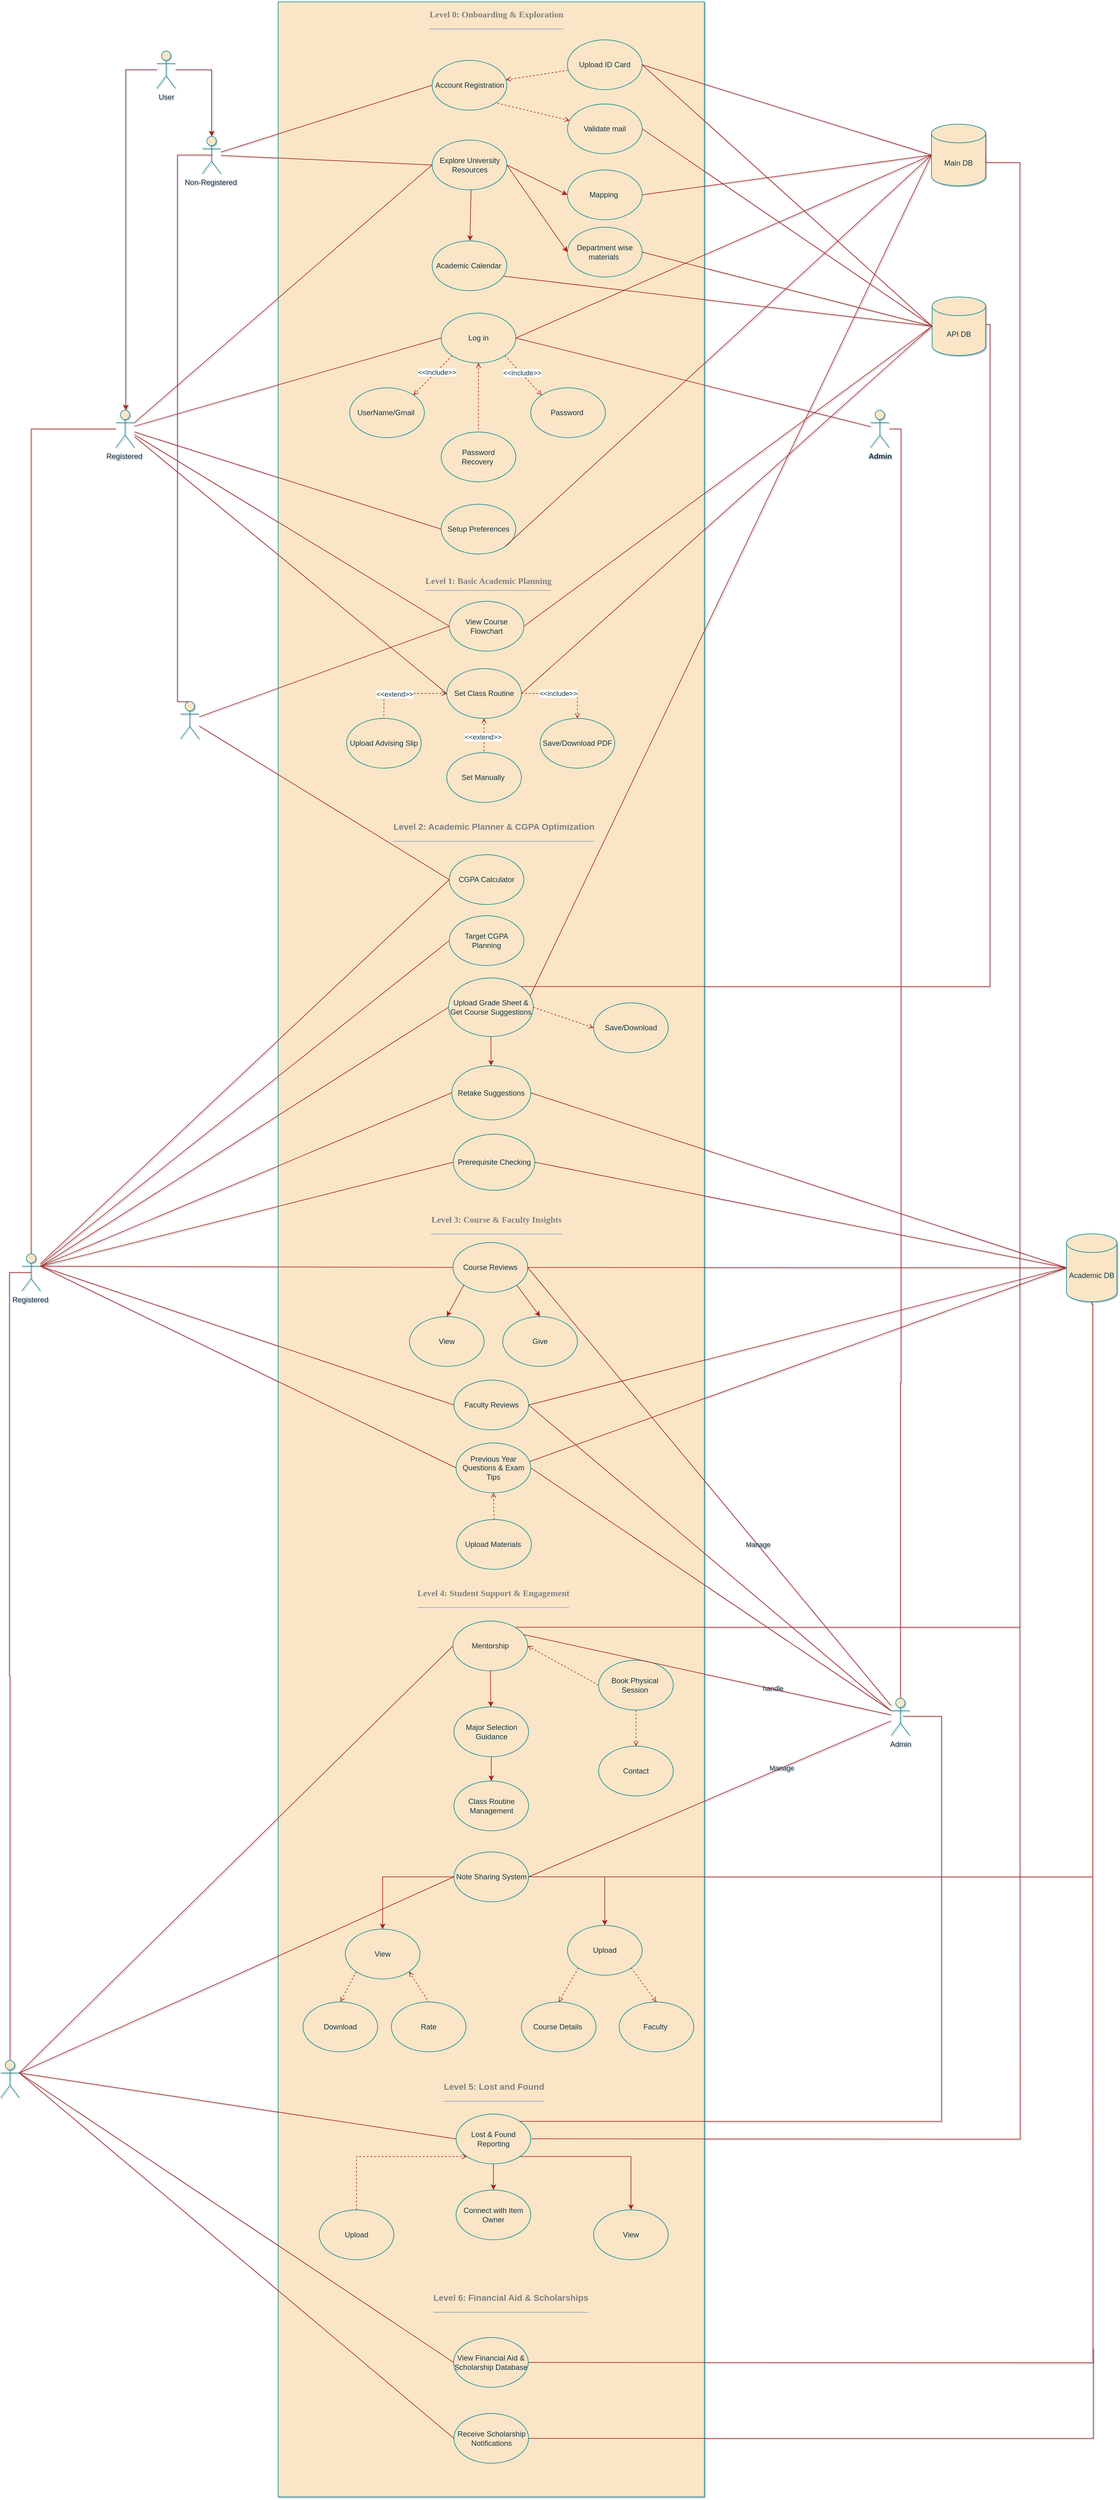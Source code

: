 <mxfile version="26.2.13">
  <diagram name="Page-1" id="P93JPWheiozPxKUeNlvs">
    <mxGraphModel dx="1878" dy="1534" grid="0" gridSize="10" guides="1" tooltips="1" connect="1" arrows="0" fold="1" page="0" pageScale="1" pageWidth="1100" pageHeight="850" background="none" math="0" shadow="1">
      <root>
        <mxCell id="0" />
        <mxCell id="1" parent="0" />
        <mxCell id="xz2P--zzeJn1XuwoJLOq-37" style="rounded=0;orthogonalLoop=1;jettySize=auto;html=1;endArrow=none;startFill=0;entryX=0.5;entryY=0.5;entryDx=0;entryDy=0;entryPerimeter=0;edgeStyle=elbowEdgeStyle;exitX=0.5;exitY=0;exitDx=0;exitDy=0;exitPerimeter=0;labelBackgroundColor=none;fontColor=default;strokeColor=#A8201A;" edge="1" parent="1" source="xz2P--zzeJn1XuwoJLOq-36">
          <mxGeometry relative="1" as="geometry">
            <mxPoint x="65" y="647" as="sourcePoint" />
            <mxPoint x="92" y="-263.0" as="targetPoint" />
            <Array as="points">
              <mxPoint x="36" y="236" />
            </Array>
          </mxGeometry>
        </mxCell>
        <mxCell id="wq_cdWP_0D8ncxT4c9OT-6" value="Non-Registered&amp;nbsp;" style="shape=umlActor;verticalLabelPosition=bottom;verticalAlign=top;html=1;outlineConnect=0;labelBackgroundColor=none;fillColor=#FAE5C7;strokeColor=#0F8B8D;fontColor=#143642;" parent="1" vertex="1">
          <mxGeometry x="76" y="-293" width="30" height="60" as="geometry" />
        </mxCell>
        <mxCell id="wq_cdWP_0D8ncxT4c9OT-16" value="" style="whiteSpace=wrap;html=1;labelBackgroundColor=none;fillColor=#FAE5C7;strokeColor=#0F8B8D;fontColor=#143642;" parent="1" vertex="1">
          <mxGeometry x="358" y="-497" width="309" height="23" as="geometry" />
        </mxCell>
        <mxCell id="wq_cdWP_0D8ncxT4c9OT-1" value="" style="rounded=0;whiteSpace=wrap;html=1;labelBackgroundColor=none;fillColor=#FAE5C7;strokeColor=#0F8B8D;fontColor=#143642;" parent="1" vertex="1">
          <mxGeometry x="198" y="-509" width="685" height="4008" as="geometry" />
        </mxCell>
        <mxCell id="wq_cdWP_0D8ncxT4c9OT-5" value="" style="edgeStyle=orthogonalEdgeStyle;rounded=0;orthogonalLoop=1;jettySize=auto;html=1;labelBackgroundColor=none;fontColor=default;strokeColor=#A8201A;" parent="1" source="wq_cdWP_0D8ncxT4c9OT-2" target="wq_cdWP_0D8ncxT4c9OT-4" edge="1">
          <mxGeometry relative="1" as="geometry">
            <Array as="points">
              <mxPoint x="-47" y="-400" />
            </Array>
          </mxGeometry>
        </mxCell>
        <mxCell id="wq_cdWP_0D8ncxT4c9OT-7" value="" style="edgeStyle=orthogonalEdgeStyle;rounded=0;orthogonalLoop=1;jettySize=auto;html=1;labelBackgroundColor=none;fontColor=default;strokeColor=#A8201A;" parent="1" source="wq_cdWP_0D8ncxT4c9OT-2" target="wq_cdWP_0D8ncxT4c9OT-6" edge="1">
          <mxGeometry relative="1" as="geometry" />
        </mxCell>
        <mxCell id="wq_cdWP_0D8ncxT4c9OT-2" value="User" style="shape=umlActor;verticalLabelPosition=bottom;verticalAlign=top;html=1;outlineConnect=0;labelBackgroundColor=none;fillColor=#FAE5C7;strokeColor=#0F8B8D;fontColor=#143642;" parent="1" vertex="1">
          <mxGeometry x="3" y="-430" width="30" height="60" as="geometry" />
        </mxCell>
        <mxCell id="wq_cdWP_0D8ncxT4c9OT-3" value="&lt;b&gt;Admin&lt;/b&gt;" style="shape=umlActor;verticalLabelPosition=bottom;verticalAlign=top;html=1;outlineConnect=0;labelBackgroundColor=none;fillColor=#FAE5C7;strokeColor=#0F8B8D;fontColor=#143642;" parent="1" vertex="1">
          <mxGeometry x="1150" y="147" width="30" height="60" as="geometry" />
        </mxCell>
        <mxCell id="wq_cdWP_0D8ncxT4c9OT-41" style="rounded=0;orthogonalLoop=1;jettySize=auto;html=1;entryX=0;entryY=0.5;entryDx=0;entryDy=0;labelBackgroundColor=none;fontColor=default;endArrow=none;startFill=0;strokeColor=#A8201A;" parent="1" source="wq_cdWP_0D8ncxT4c9OT-4" target="wq_cdWP_0D8ncxT4c9OT-39" edge="1">
          <mxGeometry relative="1" as="geometry" />
        </mxCell>
        <mxCell id="wq_cdWP_0D8ncxT4c9OT-42" style="rounded=0;orthogonalLoop=1;jettySize=auto;html=1;entryX=0;entryY=0.5;entryDx=0;entryDy=0;labelBackgroundColor=none;fontColor=default;endArrow=none;startFill=0;strokeColor=#A8201A;" parent="1" source="wq_cdWP_0D8ncxT4c9OT-4" target="wq_cdWP_0D8ncxT4c9OT-12" edge="1">
          <mxGeometry relative="1" as="geometry" />
        </mxCell>
        <mxCell id="wq_cdWP_0D8ncxT4c9OT-43" style="rounded=0;orthogonalLoop=1;jettySize=auto;html=1;entryX=0;entryY=0.5;entryDx=0;entryDy=0;endArrow=none;startFill=0;labelBackgroundColor=none;fontColor=default;exitX=1;exitY=0.333;exitDx=0;exitDy=0;exitPerimeter=0;strokeColor=#A8201A;" parent="1" source="wq_cdWP_0D8ncxT4c9OT-4" target="wq_cdWP_0D8ncxT4c9OT-9" edge="1">
          <mxGeometry relative="1" as="geometry">
            <mxPoint x="-32" y="131" as="sourcePoint" />
          </mxGeometry>
        </mxCell>
        <mxCell id="wq_cdWP_0D8ncxT4c9OT-53" value="" style="edgeStyle=orthogonalEdgeStyle;rounded=0;orthogonalLoop=1;jettySize=auto;html=1;labelBackgroundColor=none;fontColor=default;endArrow=none;startFill=0;strokeColor=#A8201A;" parent="1" source="wq_cdWP_0D8ncxT4c9OT-4" target="wq_cdWP_0D8ncxT4c9OT-52" edge="1">
          <mxGeometry relative="1" as="geometry" />
        </mxCell>
        <mxCell id="wq_cdWP_0D8ncxT4c9OT-4" value="Registered&amp;nbsp;" style="shape=umlActor;verticalLabelPosition=bottom;verticalAlign=top;html=1;outlineConnect=0;labelBackgroundColor=none;fillColor=#FAE5C7;strokeColor=#0F8B8D;fontColor=#143642;" parent="1" vertex="1">
          <mxGeometry x="-63" y="147" width="30" height="60" as="geometry" />
        </mxCell>
        <mxCell id="wq_cdWP_0D8ncxT4c9OT-38" style="rounded=0;orthogonalLoop=1;jettySize=auto;html=1;entryX=0;entryY=0.5;entryDx=0;entryDy=0;labelBackgroundColor=none;fontColor=default;endArrow=none;startFill=0;strokeColor=#A8201A;" parent="1" source="wq_cdWP_0D8ncxT4c9OT-6" target="wq_cdWP_0D8ncxT4c9OT-8" edge="1">
          <mxGeometry relative="1" as="geometry" />
        </mxCell>
        <mxCell id="wq_cdWP_0D8ncxT4c9OT-57" style="rounded=0;orthogonalLoop=1;jettySize=auto;html=1;entryX=0;entryY=0.5;entryDx=0;entryDy=0;labelBackgroundColor=none;fontColor=default;endArrow=none;startFill=0;strokeColor=#A8201A;" parent="1" source="wq_cdWP_0D8ncxT4c9OT-6" target="wq_cdWP_0D8ncxT4c9OT-9" edge="1">
          <mxGeometry relative="1" as="geometry" />
        </mxCell>
        <mxCell id="wq_cdWP_0D8ncxT4c9OT-45" value="" style="rounded=0;orthogonalLoop=1;jettySize=auto;html=1;dashed=1;endArrow=none;endFill=0;labelBackgroundColor=none;fontColor=default;strokeColor=#A8201A;startArrow=open;startFill=0;" parent="1" source="wq_cdWP_0D8ncxT4c9OT-8" target="wq_cdWP_0D8ncxT4c9OT-44" edge="1">
          <mxGeometry relative="1" as="geometry" />
        </mxCell>
        <mxCell id="wq_cdWP_0D8ncxT4c9OT-8" value="Account Registration" style="ellipse;whiteSpace=wrap;html=1;labelBackgroundColor=none;fillColor=#FAE5C7;strokeColor=#0F8B8D;fontColor=#143642;" parent="1" vertex="1">
          <mxGeometry x="445.5" y="-415" width="120" height="80" as="geometry" />
        </mxCell>
        <mxCell id="wq_cdWP_0D8ncxT4c9OT-55" value="" style="rounded=0;orthogonalLoop=1;jettySize=auto;html=1;labelBackgroundColor=none;fontColor=default;endArrow=classic;startFill=0;endFill=1;entryX=0;entryY=0.5;entryDx=0;entryDy=0;exitX=1;exitY=0.5;exitDx=0;exitDy=0;strokeColor=#A8201A;" parent="1" source="wq_cdWP_0D8ncxT4c9OT-9" target="wq_cdWP_0D8ncxT4c9OT-54" edge="1">
          <mxGeometry relative="1" as="geometry" />
        </mxCell>
        <mxCell id="T9pe41_OrmJiy2pwNrou-3" style="rounded=0;orthogonalLoop=1;jettySize=auto;html=1;exitX=0.521;exitY=0.997;exitDx=0;exitDy=0;labelBackgroundColor=none;fontColor=default;strokeColor=#A8201A;exitPerimeter=0;" parent="1" source="wq_cdWP_0D8ncxT4c9OT-9" target="T9pe41_OrmJiy2pwNrou-2" edge="1">
          <mxGeometry relative="1" as="geometry" />
        </mxCell>
        <mxCell id="wq_cdWP_0D8ncxT4c9OT-9" value="Explore University Resources" style="ellipse;whiteSpace=wrap;html=1;labelBackgroundColor=none;fillColor=#FAE5C7;strokeColor=#0F8B8D;fontColor=#143642;" parent="1" vertex="1">
          <mxGeometry x="445.5" y="-287" width="120" height="80" as="geometry" />
        </mxCell>
        <mxCell id="xz2P--zzeJn1XuwoJLOq-43" style="rounded=0;orthogonalLoop=1;jettySize=auto;html=1;exitX=0;exitY=0.5;exitDx=0;exitDy=0;endArrow=none;startFill=0;labelBackgroundColor=none;strokeColor=#A8201A;fontColor=default;" edge="1" parent="1" source="wq_cdWP_0D8ncxT4c9OT-10" target="xz2P--zzeJn1XuwoJLOq-36">
          <mxGeometry relative="1" as="geometry" />
        </mxCell>
        <mxCell id="xz2P--zzeJn1XuwoJLOq-44" style="rounded=0;orthogonalLoop=1;jettySize=auto;html=1;exitX=0;exitY=0.5;exitDx=0;exitDy=0;endArrow=none;startFill=0;labelBackgroundColor=none;strokeColor=#A8201A;fontColor=default;" edge="1" parent="1" source="wq_cdWP_0D8ncxT4c9OT-10" target="wq_cdWP_0D8ncxT4c9OT-52">
          <mxGeometry relative="1" as="geometry" />
        </mxCell>
        <mxCell id="wq_cdWP_0D8ncxT4c9OT-10" value="CGPA Calculator" style="ellipse;whiteSpace=wrap;html=1;labelBackgroundColor=none;fillColor=#FAE5C7;strokeColor=#0F8B8D;fontColor=#143642;" parent="1" vertex="1">
          <mxGeometry x="473" y="861" width="120" height="80" as="geometry" />
        </mxCell>
        <mxCell id="xz2P--zzeJn1XuwoJLOq-22" style="rounded=0;orthogonalLoop=1;jettySize=auto;html=1;exitX=1;exitY=0.5;exitDx=0;exitDy=0;entryX=0;entryY=0.5;entryDx=0;entryDy=0;entryPerimeter=0;endArrow=none;startFill=0;labelBackgroundColor=none;fontColor=default;strokeColor=#A8201A;" edge="1" parent="1" source="wq_cdWP_0D8ncxT4c9OT-11" target="T9pe41_OrmJiy2pwNrou-7">
          <mxGeometry relative="1" as="geometry">
            <mxPoint x="1118.5" y="111.75" as="targetPoint" />
          </mxGeometry>
        </mxCell>
        <mxCell id="xz2P--zzeJn1XuwoJLOq-26" style="rounded=0;orthogonalLoop=1;jettySize=auto;html=1;exitX=0;exitY=0.5;exitDx=0;exitDy=0;endArrow=none;startFill=0;labelBackgroundColor=none;fontColor=default;strokeColor=#A8201A;" edge="1" parent="1" source="wq_cdWP_0D8ncxT4c9OT-11" target="wq_cdWP_0D8ncxT4c9OT-4">
          <mxGeometry relative="1" as="geometry" />
        </mxCell>
        <mxCell id="xz2P--zzeJn1XuwoJLOq-39" style="rounded=0;orthogonalLoop=1;jettySize=auto;html=1;exitX=0;exitY=0.5;exitDx=0;exitDy=0;endArrow=none;startFill=0;labelBackgroundColor=none;fontColor=default;strokeColor=#A8201A;" edge="1" parent="1" source="wq_cdWP_0D8ncxT4c9OT-11" target="xz2P--zzeJn1XuwoJLOq-36">
          <mxGeometry relative="1" as="geometry" />
        </mxCell>
        <mxCell id="wq_cdWP_0D8ncxT4c9OT-11" value="View Course Flowchart" style="ellipse;whiteSpace=wrap;html=1;labelBackgroundColor=none;fillColor=#FAE5C7;strokeColor=#0F8B8D;fontColor=#143642;" parent="1" vertex="1">
          <mxGeometry x="473" y="454" width="120" height="80" as="geometry" />
        </mxCell>
        <mxCell id="wq_cdWP_0D8ncxT4c9OT-12" value="Setup Preferences" style="ellipse;whiteSpace=wrap;html=1;labelBackgroundColor=none;fillColor=#FAE5C7;strokeColor=#0F8B8D;fontColor=#143642;" parent="1" vertex="1">
          <mxGeometry x="460" y="298" width="120" height="80" as="geometry" />
        </mxCell>
        <mxCell id="xz2P--zzeJn1XuwoJLOq-28" style="edgeStyle=orthogonalEdgeStyle;rounded=0;orthogonalLoop=1;jettySize=auto;html=1;exitX=0;exitY=0.5;exitDx=0;exitDy=0;entryX=0.5;entryY=0;entryDx=0;entryDy=0;endArrow=none;endFill=0;dashed=1;labelBackgroundColor=none;fontColor=default;strokeColor=#A8201A;startArrow=open;startFill=0;" edge="1" parent="1" source="wq_cdWP_0D8ncxT4c9OT-13" target="xz2P--zzeJn1XuwoJLOq-27">
          <mxGeometry relative="1" as="geometry" />
        </mxCell>
        <mxCell id="xz2P--zzeJn1XuwoJLOq-140" value="&amp;lt;&amp;lt;extend&amp;gt;&amp;gt;" style="edgeLabel;html=1;align=center;verticalAlign=middle;resizable=0;points=[];strokeColor=#0F8B8D;fontColor=#143642;fillColor=#FAE5C7;" vertex="1" connectable="0" parent="xz2P--zzeJn1XuwoJLOq-28">
          <mxGeometry x="0.199" y="1" relative="1" as="geometry">
            <mxPoint as="offset" />
          </mxGeometry>
        </mxCell>
        <mxCell id="xz2P--zzeJn1XuwoJLOq-30" style="edgeStyle=orthogonalEdgeStyle;rounded=0;orthogonalLoop=1;jettySize=auto;html=1;exitX=1;exitY=0.5;exitDx=0;exitDy=0;entryX=0.5;entryY=0;entryDx=0;entryDy=0;dashed=1;endArrow=open;endFill=0;labelBackgroundColor=none;fontColor=default;strokeColor=#A8201A;" edge="1" parent="1" source="wq_cdWP_0D8ncxT4c9OT-13" target="xz2P--zzeJn1XuwoJLOq-29">
          <mxGeometry relative="1" as="geometry" />
        </mxCell>
        <mxCell id="xz2P--zzeJn1XuwoJLOq-141" value="" style="edgeLabel;html=1;align=center;verticalAlign=middle;resizable=0;points=[];strokeColor=#0F8B8D;fontColor=#143642;fillColor=#FAE5C7;" vertex="1" connectable="0" parent="xz2P--zzeJn1XuwoJLOq-30">
          <mxGeometry x="-0.505" y="2" relative="1" as="geometry">
            <mxPoint as="offset" />
          </mxGeometry>
        </mxCell>
        <mxCell id="xz2P--zzeJn1XuwoJLOq-142" value="&amp;lt;&amp;lt;include&amp;gt;&amp;gt;" style="edgeLabel;html=1;align=center;verticalAlign=middle;resizable=0;points=[];strokeColor=#0F8B8D;fontColor=#143642;fillColor=#FAE5C7;" vertex="1" connectable="0" parent="xz2P--zzeJn1XuwoJLOq-30">
          <mxGeometry x="-0.095" relative="1" as="geometry">
            <mxPoint as="offset" />
          </mxGeometry>
        </mxCell>
        <mxCell id="xz2P--zzeJn1XuwoJLOq-33" style="rounded=0;orthogonalLoop=1;jettySize=auto;html=1;exitX=0;exitY=0.5;exitDx=0;exitDy=0;endArrow=none;startFill=0;labelBackgroundColor=none;fontColor=default;strokeColor=#A8201A;" edge="1" parent="1" source="wq_cdWP_0D8ncxT4c9OT-13" target="wq_cdWP_0D8ncxT4c9OT-4">
          <mxGeometry relative="1" as="geometry" />
        </mxCell>
        <mxCell id="xz2P--zzeJn1XuwoJLOq-42" style="edgeStyle=orthogonalEdgeStyle;rounded=0;orthogonalLoop=1;jettySize=auto;html=1;exitX=0.5;exitY=1;exitDx=0;exitDy=0;entryX=0.5;entryY=0;entryDx=0;entryDy=0;startArrow=open;startFill=0;endArrow=none;dashed=1;labelBackgroundColor=none;fontColor=default;strokeColor=#A8201A;" edge="1" parent="1" source="wq_cdWP_0D8ncxT4c9OT-13" target="xz2P--zzeJn1XuwoJLOq-41">
          <mxGeometry relative="1" as="geometry" />
        </mxCell>
        <mxCell id="xz2P--zzeJn1XuwoJLOq-143" value="&amp;lt;&amp;lt;extend&amp;gt;&amp;gt;" style="edgeLabel;html=1;align=center;verticalAlign=middle;resizable=0;points=[];strokeColor=#0F8B8D;fontColor=#143642;fillColor=#FAE5C7;" vertex="1" connectable="0" parent="xz2P--zzeJn1XuwoJLOq-42">
          <mxGeometry x="0.097" y="-2" relative="1" as="geometry">
            <mxPoint as="offset" />
          </mxGeometry>
        </mxCell>
        <mxCell id="wq_cdWP_0D8ncxT4c9OT-13" value="Set Class Routine" style="ellipse;whiteSpace=wrap;html=1;labelBackgroundColor=none;fillColor=#FAE5C7;strokeColor=#0F8B8D;fontColor=#143642;" parent="1" vertex="1">
          <mxGeometry x="469" y="562" width="120" height="80" as="geometry" />
        </mxCell>
        <mxCell id="xz2P--zzeJn1XuwoJLOq-46" style="rounded=0;orthogonalLoop=1;jettySize=auto;html=1;exitX=0;exitY=0.5;exitDx=0;exitDy=0;endArrow=none;startFill=0;labelBackgroundColor=none;strokeColor=#A8201A;fontColor=default;" edge="1" parent="1" source="wq_cdWP_0D8ncxT4c9OT-14" target="wq_cdWP_0D8ncxT4c9OT-52">
          <mxGeometry relative="1" as="geometry" />
        </mxCell>
        <mxCell id="xz2P--zzeJn1XuwoJLOq-47" style="rounded=0;orthogonalLoop=1;jettySize=auto;html=1;exitX=0.5;exitY=1;exitDx=0;exitDy=0;labelBackgroundColor=none;strokeColor=#A8201A;fontColor=default;" edge="1" parent="1" source="wq_cdWP_0D8ncxT4c9OT-14" target="wq_cdWP_0D8ncxT4c9OT-19">
          <mxGeometry relative="1" as="geometry" />
        </mxCell>
        <mxCell id="xz2P--zzeJn1XuwoJLOq-53" style="rounded=0;orthogonalLoop=1;jettySize=auto;html=1;exitX=1;exitY=0.5;exitDx=0;exitDy=0;entryX=0;entryY=0.5;entryDx=0;entryDy=0;dashed=1;endArrow=open;endFill=0;labelBackgroundColor=none;strokeColor=#A8201A;fontColor=default;" edge="1" parent="1" source="wq_cdWP_0D8ncxT4c9OT-14" target="xz2P--zzeJn1XuwoJLOq-48">
          <mxGeometry relative="1" as="geometry" />
        </mxCell>
        <mxCell id="wq_cdWP_0D8ncxT4c9OT-14" value="Upload Grade Sheet &amp;amp; Get Course Suggestions" style="ellipse;whiteSpace=wrap;html=1;labelBackgroundColor=none;fillColor=#FAE5C7;strokeColor=#0F8B8D;fontColor=#143642;" parent="1" vertex="1">
          <mxGeometry x="472" y="1059" width="136" height="94" as="geometry" />
        </mxCell>
        <mxCell id="wq_cdWP_0D8ncxT4c9OT-15" value="&lt;h3&gt;&lt;b&gt;&lt;font style=&quot;color: rgb(128, 128, 128);&quot; face=&quot;Verdana&quot;&gt;Level 0: Onboarding &amp;amp; Exploration&lt;/font&gt;&lt;/b&gt;&lt;/h3&gt;&lt;hr&gt;" style="text;html=1;align=center;verticalAlign=middle;whiteSpace=wrap;rounded=0;labelBackgroundColor=none;fontColor=#143642;" parent="1" vertex="1">
          <mxGeometry x="393" y="-496" width="312" height="22" as="geometry" />
        </mxCell>
        <mxCell id="wq_cdWP_0D8ncxT4c9OT-17" value="&lt;h3&gt;&lt;b&gt;&lt;font face=&quot;Verdana&quot; style=&quot;color: rgb(128, 128, 128);&quot;&gt;Level 1: Basic Academic Planning&lt;/font&gt;&lt;/b&gt;&lt;hr&gt;&lt;/h3&gt;&lt;h3&gt;&lt;/h3&gt;" style="text;html=1;align=center;verticalAlign=middle;whiteSpace=wrap;rounded=0;labelBackgroundColor=none;fontColor=#143642;" parent="1" vertex="1">
          <mxGeometry x="380" y="414" width="312" height="22" as="geometry" />
        </mxCell>
        <mxCell id="wq_cdWP_0D8ncxT4c9OT-18" value="&lt;h3&gt;&lt;font style=&quot;color: rgb(128, 128, 128);&quot;&gt;Level 2: Academic Planner &amp;amp; CGPA Optimization&lt;/font&gt;&lt;/h3&gt;&lt;hr&gt;" style="text;html=1;align=center;verticalAlign=middle;whiteSpace=wrap;rounded=0;labelBackgroundColor=none;fontColor=#143642;" parent="1" vertex="1">
          <mxGeometry x="351" y="805" width="388" height="30" as="geometry" />
        </mxCell>
        <mxCell id="wq_cdWP_0D8ncxT4c9OT-19" value="Retake Suggestions" style="ellipse;whiteSpace=wrap;html=1;labelBackgroundColor=none;fillColor=#FAE5C7;strokeColor=#0F8B8D;fontColor=#143642;" parent="1" vertex="1">
          <mxGeometry x="477" y="1200" width="127" height="87" as="geometry" />
        </mxCell>
        <mxCell id="xz2P--zzeJn1XuwoJLOq-45" style="rounded=0;orthogonalLoop=1;jettySize=auto;html=1;exitX=0;exitY=0.5;exitDx=0;exitDy=0;endArrow=none;startFill=0;labelBackgroundColor=none;strokeColor=#A8201A;fontColor=default;" edge="1" parent="1" source="wq_cdWP_0D8ncxT4c9OT-21" target="wq_cdWP_0D8ncxT4c9OT-52">
          <mxGeometry relative="1" as="geometry" />
        </mxCell>
        <mxCell id="wq_cdWP_0D8ncxT4c9OT-21" value="Target CGPA Planning" style="ellipse;whiteSpace=wrap;html=1;labelBackgroundColor=none;fillColor=#FAE5C7;strokeColor=#0F8B8D;fontColor=#143642;" parent="1" vertex="1">
          <mxGeometry x="473" y="959" width="120" height="80" as="geometry" />
        </mxCell>
        <mxCell id="xz2P--zzeJn1XuwoJLOq-96" style="rounded=0;orthogonalLoop=1;jettySize=auto;html=1;exitX=0.5;exitY=1;exitDx=0;exitDy=0;labelBackgroundColor=none;strokeColor=#A8201A;fontColor=default;" edge="1" parent="1" source="wq_cdWP_0D8ncxT4c9OT-22" target="wq_cdWP_0D8ncxT4c9OT-31">
          <mxGeometry relative="1" as="geometry" />
        </mxCell>
        <mxCell id="wq_cdWP_0D8ncxT4c9OT-22" value="Major Selection Guidance" style="ellipse;whiteSpace=wrap;html=1;labelBackgroundColor=none;fillColor=#FAE5C7;strokeColor=#0F8B8D;fontColor=#143642;" parent="1" vertex="1">
          <mxGeometry x="480.5" y="2230" width="120" height="80" as="geometry" />
        </mxCell>
        <mxCell id="wq_cdWP_0D8ncxT4c9OT-23" value="Prerequisite Checking" style="ellipse;whiteSpace=wrap;html=1;labelBackgroundColor=none;fillColor=#FAE5C7;strokeColor=#0F8B8D;fontColor=#143642;" parent="1" vertex="1">
          <mxGeometry x="479.5" y="1310" width="131" height="90" as="geometry" />
        </mxCell>
        <mxCell id="xz2P--zzeJn1XuwoJLOq-95" style="rounded=0;orthogonalLoop=1;jettySize=auto;html=1;exitX=0.5;exitY=1;exitDx=0;exitDy=0;labelBackgroundColor=none;strokeColor=#A8201A;fontColor=default;" edge="1" parent="1" source="wq_cdWP_0D8ncxT4c9OT-24" target="wq_cdWP_0D8ncxT4c9OT-22">
          <mxGeometry relative="1" as="geometry" />
        </mxCell>
        <mxCell id="wq_cdWP_0D8ncxT4c9OT-24" value="Mentorship" style="ellipse;whiteSpace=wrap;html=1;labelBackgroundColor=none;fillColor=#FAE5C7;strokeColor=#0F8B8D;fontColor=#143642;" parent="1" vertex="1">
          <mxGeometry x="479" y="2092" width="120" height="80" as="geometry" />
        </mxCell>
        <mxCell id="xz2P--zzeJn1XuwoJLOq-65" style="rounded=0;orthogonalLoop=1;jettySize=auto;html=1;exitX=0;exitY=1;exitDx=0;exitDy=0;entryX=0.5;entryY=0;entryDx=0;entryDy=0;labelBackgroundColor=none;strokeColor=#A8201A;fontColor=default;" edge="1" parent="1" source="wq_cdWP_0D8ncxT4c9OT-25" target="xz2P--zzeJn1XuwoJLOq-63">
          <mxGeometry relative="1" as="geometry" />
        </mxCell>
        <mxCell id="xz2P--zzeJn1XuwoJLOq-70" style="rounded=0;orthogonalLoop=1;jettySize=auto;html=1;exitX=1;exitY=1;exitDx=0;exitDy=0;entryX=0.5;entryY=0;entryDx=0;entryDy=0;labelBackgroundColor=none;strokeColor=#A8201A;fontColor=default;" edge="1" parent="1" source="wq_cdWP_0D8ncxT4c9OT-25" target="xz2P--zzeJn1XuwoJLOq-69">
          <mxGeometry relative="1" as="geometry" />
        </mxCell>
        <mxCell id="wq_cdWP_0D8ncxT4c9OT-25" value="Course Reviews" style="ellipse;whiteSpace=wrap;html=1;labelBackgroundColor=none;fillColor=#FAE5C7;strokeColor=#0F8B8D;fontColor=#143642;" parent="1" vertex="1">
          <mxGeometry x="479" y="1484" width="120" height="80" as="geometry" />
        </mxCell>
        <mxCell id="wq_cdWP_0D8ncxT4c9OT-26" value="Faculty Reviews" style="ellipse;whiteSpace=wrap;html=1;labelBackgroundColor=none;fillColor=#FAE5C7;strokeColor=#0F8B8D;fontColor=#143642;" parent="1" vertex="1">
          <mxGeometry x="480.5" y="1705" width="120" height="80" as="geometry" />
        </mxCell>
        <mxCell id="xz2P--zzeJn1XuwoJLOq-68" style="rounded=0;orthogonalLoop=1;jettySize=auto;html=1;exitX=0.983;exitY=0.375;exitDx=0;exitDy=0;entryX=0;entryY=0.5;entryDx=0;entryDy=0;entryPerimeter=0;endArrow=none;startFill=0;exitPerimeter=0;labelBackgroundColor=none;strokeColor=#A8201A;fontColor=default;" edge="1" parent="1" source="wq_cdWP_0D8ncxT4c9OT-27" target="xz2P--zzeJn1XuwoJLOq-52">
          <mxGeometry relative="1" as="geometry">
            <mxPoint x="1239.667" y="1217.0" as="targetPoint" />
          </mxGeometry>
        </mxCell>
        <mxCell id="wq_cdWP_0D8ncxT4c9OT-27" value="Previous Year Questions &amp;amp; Exam Tips" style="ellipse;whiteSpace=wrap;html=1;labelBackgroundColor=none;fillColor=#FAE5C7;strokeColor=#0F8B8D;fontColor=#143642;" parent="1" vertex="1">
          <mxGeometry x="484" y="1806" width="120" height="80" as="geometry" />
        </mxCell>
        <mxCell id="wq_cdWP_0D8ncxT4c9OT-28" value="&lt;h3&gt;&lt;b&gt;&lt;font face=&quot;Verdana&quot; style=&quot;color: rgb(128, 128, 128);&quot;&gt;Level 3: Course &amp;amp; Faculty Insights&lt;/font&gt;&lt;/b&gt;&lt;/h3&gt;&lt;hr&gt;&lt;h3&gt;&lt;/h3&gt;" style="text;html=1;align=center;verticalAlign=middle;whiteSpace=wrap;rounded=0;labelBackgroundColor=none;fontColor=#143642;" parent="1" vertex="1">
          <mxGeometry x="355" y="1440" width="388" height="30" as="geometry" />
        </mxCell>
        <mxCell id="wq_cdWP_0D8ncxT4c9OT-29" value="&lt;h3&gt;&lt;b&gt;&lt;font style=&quot;color: rgb(128, 128, 128);&quot; face=&quot;Verdana&quot;&gt;Level 4: Student Support &amp;amp; Engagement&lt;/font&gt;&lt;/b&gt;&lt;/h3&gt;&lt;hr&gt;&lt;h3&gt;&lt;/h3&gt;" style="text;html=1;align=center;verticalAlign=middle;whiteSpace=wrap;rounded=0;labelBackgroundColor=none;fontColor=#143642;" parent="1" vertex="1">
          <mxGeometry x="350" y="2040" width="388" height="30" as="geometry" />
        </mxCell>
        <mxCell id="wq_cdWP_0D8ncxT4c9OT-30" value="Connect with Item Owner" style="ellipse;whiteSpace=wrap;html=1;labelBackgroundColor=none;fillColor=#FAE5C7;strokeColor=#0F8B8D;fontColor=#143642;" parent="1" vertex="1">
          <mxGeometry x="484" y="3006" width="120" height="80" as="geometry" />
        </mxCell>
        <mxCell id="wq_cdWP_0D8ncxT4c9OT-31" value="Class Routine Management" style="ellipse;whiteSpace=wrap;html=1;labelBackgroundColor=none;fillColor=#FAE5C7;strokeColor=#0F8B8D;fontColor=#143642;" parent="1" vertex="1">
          <mxGeometry x="480.5" y="2349" width="120" height="80" as="geometry" />
        </mxCell>
        <mxCell id="xz2P--zzeJn1XuwoJLOq-88" style="edgeStyle=orthogonalEdgeStyle;rounded=0;orthogonalLoop=1;jettySize=auto;html=1;exitX=1;exitY=0.5;exitDx=0;exitDy=0;entryX=0.5;entryY=0;entryDx=0;entryDy=0;labelBackgroundColor=none;strokeColor=#A8201A;fontColor=default;" edge="1" parent="1" source="wq_cdWP_0D8ncxT4c9OT-32" target="xz2P--zzeJn1XuwoJLOq-86">
          <mxGeometry relative="1" as="geometry" />
        </mxCell>
        <mxCell id="xz2P--zzeJn1XuwoJLOq-115" style="rounded=0;orthogonalLoop=1;jettySize=auto;html=1;exitX=1;exitY=0.5;exitDx=0;exitDy=0;endArrow=none;startFill=0;labelBackgroundColor=none;strokeColor=#A8201A;fontColor=default;" edge="1" parent="1" source="wq_cdWP_0D8ncxT4c9OT-32" target="wq_cdWP_0D8ncxT4c9OT-50">
          <mxGeometry relative="1" as="geometry" />
        </mxCell>
        <mxCell id="xz2P--zzeJn1XuwoJLOq-117" value="Manage" style="edgeLabel;html=1;align=center;verticalAlign=middle;resizable=0;points=[];labelBackgroundColor=none;fontColor=#143642;" vertex="1" connectable="0" parent="xz2P--zzeJn1XuwoJLOq-115">
          <mxGeometry x="0.395" relative="1" as="geometry">
            <mxPoint as="offset" />
          </mxGeometry>
        </mxCell>
        <mxCell id="wq_cdWP_0D8ncxT4c9OT-32" value="Note Sharing System" style="ellipse;whiteSpace=wrap;html=1;labelBackgroundColor=none;fillColor=#FAE5C7;strokeColor=#0F8B8D;fontColor=#143642;" parent="1" vertex="1">
          <mxGeometry x="480.5" y="2463" width="120" height="80" as="geometry" />
        </mxCell>
        <mxCell id="xz2P--zzeJn1XuwoJLOq-83" style="edgeStyle=orthogonalEdgeStyle;rounded=0;orthogonalLoop=1;jettySize=auto;html=1;exitX=0;exitY=1;exitDx=0;exitDy=0;entryX=0.5;entryY=0;entryDx=0;entryDy=0;startArrow=open;startFill=0;endArrow=none;dashed=1;labelBackgroundColor=none;strokeColor=#A8201A;fontColor=default;" edge="1" parent="1" source="wq_cdWP_0D8ncxT4c9OT-33" target="xz2P--zzeJn1XuwoJLOq-81">
          <mxGeometry relative="1" as="geometry" />
        </mxCell>
        <mxCell id="xz2P--zzeJn1XuwoJLOq-84" style="edgeStyle=orthogonalEdgeStyle;rounded=0;orthogonalLoop=1;jettySize=auto;html=1;exitX=1;exitY=1;exitDx=0;exitDy=0;labelBackgroundColor=none;strokeColor=#A8201A;fontColor=default;" edge="1" parent="1" source="wq_cdWP_0D8ncxT4c9OT-33" target="xz2P--zzeJn1XuwoJLOq-82">
          <mxGeometry relative="1" as="geometry" />
        </mxCell>
        <mxCell id="xz2P--zzeJn1XuwoJLOq-118" style="rounded=0;orthogonalLoop=1;jettySize=auto;html=1;exitX=0.5;exitY=1;exitDx=0;exitDy=0;labelBackgroundColor=none;strokeColor=#A8201A;fontColor=default;" edge="1" parent="1" source="wq_cdWP_0D8ncxT4c9OT-33" target="wq_cdWP_0D8ncxT4c9OT-30">
          <mxGeometry relative="1" as="geometry" />
        </mxCell>
        <mxCell id="xz2P--zzeJn1XuwoJLOq-127" style="edgeStyle=orthogonalEdgeStyle;rounded=0;orthogonalLoop=1;jettySize=auto;html=1;exitX=1;exitY=0.5;exitDx=0;exitDy=0;endArrow=none;startFill=0;labelBackgroundColor=none;strokeColor=#A8201A;fontColor=default;" edge="1" parent="1">
          <mxGeometry relative="1" as="geometry">
            <mxPoint x="1390" y="2067" as="targetPoint" />
            <mxPoint x="605.0" y="2923.77" as="sourcePoint" />
          </mxGeometry>
        </mxCell>
        <mxCell id="wq_cdWP_0D8ncxT4c9OT-33" value="Lost &amp;amp; Found Reporting" style="ellipse;whiteSpace=wrap;html=1;labelBackgroundColor=none;fillColor=#FAE5C7;strokeColor=#0F8B8D;fontColor=#143642;" parent="1" vertex="1">
          <mxGeometry x="484" y="2884" width="120" height="80" as="geometry" />
        </mxCell>
        <mxCell id="wq_cdWP_0D8ncxT4c9OT-34" value="&lt;h3&gt;&lt;b&gt;&lt;font style=&quot;color: rgb(128, 128, 128);&quot;&gt;Level 5: Lost and Found&lt;/font&gt;&lt;/b&gt;&lt;/h3&gt;&lt;hr&gt;&lt;h3&gt;&lt;/h3&gt;" style="text;html=1;align=center;verticalAlign=middle;whiteSpace=wrap;rounded=0;labelBackgroundColor=none;fontColor=#143642;" parent="1" vertex="1">
          <mxGeometry x="351" y="2833" width="388" height="30" as="geometry" />
        </mxCell>
        <mxCell id="wq_cdWP_0D8ncxT4c9OT-35" value="&lt;h3&gt;&lt;b&gt;&lt;font style=&quot;color: rgb(128, 128, 128);&quot;&gt;Level 6: Financial Aid &amp;amp; Scholarships&lt;/font&gt;&lt;/b&gt;&lt;/h3&gt;&lt;hr&gt;&lt;h3&gt;&lt;/h3&gt;" style="text;html=1;align=center;verticalAlign=middle;whiteSpace=wrap;rounded=0;labelBackgroundColor=none;fontColor=#143642;" parent="1" vertex="1">
          <mxGeometry x="378" y="3172" width="388" height="30" as="geometry" />
        </mxCell>
        <mxCell id="xz2P--zzeJn1XuwoJLOq-128" style="edgeStyle=orthogonalEdgeStyle;rounded=0;orthogonalLoop=1;jettySize=auto;html=1;exitX=1;exitY=0.5;exitDx=0;exitDy=0;endArrow=none;startFill=0;labelBackgroundColor=none;strokeColor=#A8201A;fontColor=default;" edge="1" parent="1">
          <mxGeometry relative="1" as="geometry">
            <mxPoint x="1507.0" y="2475.2" as="targetPoint" />
            <mxPoint x="599" y="3283" as="sourcePoint" />
          </mxGeometry>
        </mxCell>
        <mxCell id="wq_cdWP_0D8ncxT4c9OT-36" value="View Financial Aid &amp;amp; Scholarship Database" style="ellipse;whiteSpace=wrap;html=1;labelBackgroundColor=none;fillColor=#FAE5C7;strokeColor=#0F8B8D;fontColor=#143642;" parent="1" vertex="1">
          <mxGeometry x="480" y="3243" width="120" height="80" as="geometry" />
        </mxCell>
        <mxCell id="xz2P--zzeJn1XuwoJLOq-130" style="edgeStyle=orthogonalEdgeStyle;rounded=0;orthogonalLoop=1;jettySize=auto;html=1;exitX=1;exitY=0.5;exitDx=0;exitDy=0;endArrow=none;startFill=0;labelBackgroundColor=none;strokeColor=#A8201A;fontColor=default;" edge="1" parent="1">
          <mxGeometry relative="1" as="geometry">
            <mxPoint x="1506.967" y="3261.133" as="targetPoint" />
            <mxPoint x="599" y="3405" as="sourcePoint" />
            <Array as="points">
              <mxPoint x="1508" y="3405" />
              <mxPoint x="1508" y="3261" />
            </Array>
          </mxGeometry>
        </mxCell>
        <mxCell id="wq_cdWP_0D8ncxT4c9OT-37" value="Receive Scholarship Notifications" style="ellipse;whiteSpace=wrap;html=1;labelBackgroundColor=none;fillColor=#FAE5C7;strokeColor=#0F8B8D;fontColor=#143642;" parent="1" vertex="1">
          <mxGeometry x="480.5" y="3365" width="120" height="80" as="geometry" />
        </mxCell>
        <mxCell id="T9pe41_OrmJiy2pwNrou-18" style="rounded=0;orthogonalLoop=1;jettySize=auto;html=1;exitX=1;exitY=0.5;exitDx=0;exitDy=0;endArrow=none;startFill=0;labelBackgroundColor=none;fontColor=default;strokeColor=#A8201A;" parent="1" source="wq_cdWP_0D8ncxT4c9OT-39" target="wq_cdWP_0D8ncxT4c9OT-3" edge="1">
          <mxGeometry relative="1" as="geometry" />
        </mxCell>
        <mxCell id="xz2P--zzeJn1XuwoJLOq-12" style="rounded=0;orthogonalLoop=1;jettySize=auto;html=1;exitX=0;exitY=1;exitDx=0;exitDy=0;entryX=1;entryY=0;entryDx=0;entryDy=0;dashed=1;endArrow=open;endFill=0;labelBackgroundColor=none;fontColor=default;strokeColor=#A8201A;" edge="1" parent="1" source="wq_cdWP_0D8ncxT4c9OT-39" target="xz2P--zzeJn1XuwoJLOq-11">
          <mxGeometry relative="1" as="geometry" />
        </mxCell>
        <mxCell id="xz2P--zzeJn1XuwoJLOq-137" value="&amp;lt;&amp;lt;Include&amp;gt;&amp;gt;" style="edgeLabel;html=1;align=center;verticalAlign=middle;resizable=0;points=[];strokeColor=#0F8B8D;fontColor=#143642;fillColor=#FAE5C7;" vertex="1" connectable="0" parent="xz2P--zzeJn1XuwoJLOq-12">
          <mxGeometry x="-0.173" y="1" relative="1" as="geometry">
            <mxPoint as="offset" />
          </mxGeometry>
        </mxCell>
        <mxCell id="xz2P--zzeJn1XuwoJLOq-13" style="rounded=0;orthogonalLoop=1;jettySize=auto;html=1;exitX=1;exitY=1;exitDx=0;exitDy=0;endArrow=open;startFill=0;endFill=0;dashed=1;labelBackgroundColor=none;fontColor=default;strokeColor=#A8201A;entryX=0;entryY=0;entryDx=0;entryDy=0;" edge="1" parent="1" source="wq_cdWP_0D8ncxT4c9OT-39" target="xz2P--zzeJn1XuwoJLOq-10">
          <mxGeometry relative="1" as="geometry" />
        </mxCell>
        <mxCell id="xz2P--zzeJn1XuwoJLOq-138" value="&amp;lt;&amp;lt;Include&amp;gt;&amp;gt;" style="edgeLabel;html=1;align=center;verticalAlign=middle;resizable=0;points=[];strokeColor=#0F8B8D;fontColor=#143642;fillColor=#FAE5C7;" vertex="1" connectable="0" parent="xz2P--zzeJn1XuwoJLOq-13">
          <mxGeometry x="-0.09" y="1" relative="1" as="geometry">
            <mxPoint y="-1" as="offset" />
          </mxGeometry>
        </mxCell>
        <mxCell id="xz2P--zzeJn1XuwoJLOq-134" style="rounded=0;orthogonalLoop=1;jettySize=auto;html=1;exitX=0.5;exitY=1;exitDx=0;exitDy=0;entryX=0.5;entryY=0;entryDx=0;entryDy=0;strokeColor=#A8201A;fontColor=#143642;fillColor=#FAE5C7;dashed=1;startArrow=open;startFill=0;endArrow=none;" edge="1" parent="1" source="wq_cdWP_0D8ncxT4c9OT-39" target="xz2P--zzeJn1XuwoJLOq-133">
          <mxGeometry relative="1" as="geometry" />
        </mxCell>
        <mxCell id="wq_cdWP_0D8ncxT4c9OT-39" value="Log in" style="ellipse;whiteSpace=wrap;html=1;labelBackgroundColor=none;fillColor=#FAE5C7;strokeColor=#0F8B8D;fontColor=#143642;" parent="1" vertex="1">
          <mxGeometry x="460" y="-9" width="120" height="80" as="geometry" />
        </mxCell>
        <mxCell id="wq_cdWP_0D8ncxT4c9OT-44" value="Upload ID Card" style="ellipse;whiteSpace=wrap;html=1;labelBackgroundColor=none;fillColor=#FAE5C7;strokeColor=#0F8B8D;fontColor=#143642;" parent="1" vertex="1">
          <mxGeometry x="663" y="-448" width="120" height="80" as="geometry" />
        </mxCell>
        <mxCell id="wq_cdWP_0D8ncxT4c9OT-56" style="rounded=0;orthogonalLoop=1;jettySize=auto;html=1;entryX=1;entryY=1;entryDx=0;entryDy=0;endArrow=none;endFill=1;startArrow=open;startFill=0;dashed=1;labelBackgroundColor=none;fontColor=default;strokeColor=#A8201A;" parent="1" source="wq_cdWP_0D8ncxT4c9OT-47" target="wq_cdWP_0D8ncxT4c9OT-8" edge="1">
          <mxGeometry relative="1" as="geometry" />
        </mxCell>
        <mxCell id="wq_cdWP_0D8ncxT4c9OT-47" value="Validate mail" style="ellipse;whiteSpace=wrap;html=1;labelBackgroundColor=none;fillColor=#FAE5C7;strokeColor=#0F8B8D;fontColor=#143642;" parent="1" vertex="1">
          <mxGeometry x="663" y="-345" width="120" height="80" as="geometry" />
        </mxCell>
        <mxCell id="xz2P--zzeJn1XuwoJLOq-122" style="rounded=0;orthogonalLoop=1;jettySize=auto;html=1;exitX=0;exitY=0.333;exitDx=0;exitDy=0;exitPerimeter=0;entryX=1;entryY=0.5;entryDx=0;entryDy=0;endArrow=none;startFill=0;labelBackgroundColor=none;strokeColor=#A8201A;fontColor=default;" edge="1" parent="1" source="wq_cdWP_0D8ncxT4c9OT-50" target="wq_cdWP_0D8ncxT4c9OT-27">
          <mxGeometry relative="1" as="geometry" />
        </mxCell>
        <mxCell id="xz2P--zzeJn1XuwoJLOq-126" style="rounded=0;orthogonalLoop=1;jettySize=auto;html=1;exitX=0.5;exitY=0.5;exitDx=0;exitDy=0;exitPerimeter=0;entryX=1;entryY=0;entryDx=0;entryDy=0;edgeStyle=orthogonalEdgeStyle;endArrow=none;startFill=0;labelBackgroundColor=none;strokeColor=#A8201A;fontColor=default;" edge="1" parent="1" target="wq_cdWP_0D8ncxT4c9OT-33">
          <mxGeometry relative="1" as="geometry">
            <mxPoint x="1202" y="2245" as="sourcePoint" />
            <mxPoint x="608.0" y="2923" as="targetPoint" />
            <Array as="points">
              <mxPoint x="1264" y="2245" />
              <mxPoint x="1264" y="2896" />
            </Array>
          </mxGeometry>
        </mxCell>
        <mxCell id="wq_cdWP_0D8ncxT4c9OT-50" value="Admin" style="shape=umlActor;verticalLabelPosition=bottom;verticalAlign=top;html=1;outlineConnect=0;labelBackgroundColor=none;fillColor=#FAE5C7;strokeColor=#0F8B8D;fontColor=#143642;" parent="1" vertex="1">
          <mxGeometry x="1183" y="2216" width="30" height="60" as="geometry" />
        </mxCell>
        <mxCell id="xz2P--zzeJn1XuwoJLOq-73" style="rounded=0;orthogonalLoop=1;jettySize=auto;html=1;exitX=1;exitY=0.333;exitDx=0;exitDy=0;exitPerimeter=0;entryX=0;entryY=0.5;entryDx=0;entryDy=0;endArrow=none;startFill=0;labelBackgroundColor=none;strokeColor=#A8201A;fontColor=default;" edge="1" parent="1" source="wq_cdWP_0D8ncxT4c9OT-52" target="wq_cdWP_0D8ncxT4c9OT-25">
          <mxGeometry relative="1" as="geometry" />
        </mxCell>
        <mxCell id="xz2P--zzeJn1XuwoJLOq-103" style="rounded=0;orthogonalLoop=1;jettySize=auto;html=1;exitX=0.5;exitY=0.5;exitDx=0;exitDy=0;exitPerimeter=0;endArrow=none;startFill=0;edgeStyle=orthogonalEdgeStyle;entryX=0.5;entryY=0;entryDx=0;entryDy=0;entryPerimeter=0;labelBackgroundColor=none;strokeColor=#A8201A;fontColor=default;" edge="1" parent="1" source="wq_cdWP_0D8ncxT4c9OT-52" target="xz2P--zzeJn1XuwoJLOq-104">
          <mxGeometry relative="1" as="geometry">
            <mxPoint x="-231.0" y="2850.333" as="targetPoint" />
          </mxGeometry>
        </mxCell>
        <mxCell id="wq_cdWP_0D8ncxT4c9OT-52" value="Registered&amp;nbsp;" style="shape=umlActor;verticalLabelPosition=bottom;verticalAlign=top;html=1;outlineConnect=0;labelBackgroundColor=none;fillColor=#FAE5C7;strokeColor=#0F8B8D;fontColor=#143642;" parent="1" vertex="1">
          <mxGeometry x="-214" y="1502" width="30" height="60" as="geometry" />
        </mxCell>
        <mxCell id="wq_cdWP_0D8ncxT4c9OT-54" value="Mapping&amp;nbsp;" style="ellipse;whiteSpace=wrap;html=1;labelBackgroundColor=none;fillColor=#FAE5C7;strokeColor=#0F8B8D;fontColor=#143642;" parent="1" vertex="1">
          <mxGeometry x="663" y="-239" width="120" height="80" as="geometry" />
        </mxCell>
        <mxCell id="T9pe41_OrmJiy2pwNrou-2" value="Academic Calendar&amp;nbsp;" style="ellipse;whiteSpace=wrap;html=1;labelBackgroundColor=none;fillColor=#FAE5C7;strokeColor=#0F8B8D;fontColor=#143642;" parent="1" vertex="1">
          <mxGeometry x="445.5" y="-125" width="120" height="80" as="geometry" />
        </mxCell>
        <mxCell id="T9pe41_OrmJiy2pwNrou-8" style="rounded=0;orthogonalLoop=1;jettySize=auto;html=1;endArrow=none;startFill=0;entryX=0;entryY=0.5;entryDx=0;entryDy=0;entryPerimeter=0;exitX=1;exitY=0.5;exitDx=0;exitDy=0;labelBackgroundColor=none;fontColor=default;strokeColor=#A8201A;" parent="1" source="T9pe41_OrmJiy2pwNrou-4" target="T9pe41_OrmJiy2pwNrou-7" edge="1">
          <mxGeometry relative="1" as="geometry">
            <mxPoint x="1068" y="-122" as="targetPoint" />
          </mxGeometry>
        </mxCell>
        <mxCell id="T9pe41_OrmJiy2pwNrou-4" value="Department wise materials&amp;nbsp;" style="ellipse;whiteSpace=wrap;html=1;labelBackgroundColor=none;fillColor=#FAE5C7;strokeColor=#0F8B8D;fontColor=#143642;" parent="1" vertex="1">
          <mxGeometry x="663" y="-147" width="120" height="80" as="geometry" />
        </mxCell>
        <mxCell id="T9pe41_OrmJiy2pwNrou-5" style="rounded=0;orthogonalLoop=1;jettySize=auto;html=1;exitX=1;exitY=0.5;exitDx=0;exitDy=0;entryX=0;entryY=0.5;entryDx=0;entryDy=0;labelBackgroundColor=none;fontColor=default;strokeColor=#A8201A;" parent="1" source="wq_cdWP_0D8ncxT4c9OT-9" target="T9pe41_OrmJiy2pwNrou-4" edge="1">
          <mxGeometry relative="1" as="geometry" />
        </mxCell>
        <mxCell id="xz2P--zzeJn1XuwoJLOq-54" style="rounded=0;orthogonalLoop=1;jettySize=auto;html=1;exitX=1;exitY=0.5;exitDx=0;exitDy=0;exitPerimeter=0;entryX=1;entryY=0;entryDx=0;entryDy=0;endArrow=none;startFill=0;edgeStyle=orthogonalEdgeStyle;labelBackgroundColor=none;strokeColor=#A8201A;fontColor=default;" edge="1" parent="1" source="T9pe41_OrmJiy2pwNrou-7" target="wq_cdWP_0D8ncxT4c9OT-14">
          <mxGeometry relative="1" as="geometry">
            <mxPoint x="1321.72" y="51" as="sourcePoint" />
            <mxPoint x="565.497" y="1101.556" as="targetPoint" />
            <Array as="points">
              <mxPoint x="1342" y="9" />
              <mxPoint x="1342" y="1073" />
            </Array>
          </mxGeometry>
        </mxCell>
        <mxCell id="T9pe41_OrmJiy2pwNrou-7" value="API DB" style="shape=cylinder3;whiteSpace=wrap;html=1;boundedLbl=1;backgroundOutline=1;size=15;labelBackgroundColor=none;fillColor=#FAE5C7;strokeColor=#0F8B8D;fontColor=#143642;" parent="1" vertex="1">
          <mxGeometry x="1249" y="-35" width="86" height="94" as="geometry" />
        </mxCell>
        <mxCell id="T9pe41_OrmJiy2pwNrou-9" style="rounded=0;orthogonalLoop=1;jettySize=auto;html=1;exitX=0.961;exitY=0.71;exitDx=0;exitDy=0;entryX=0;entryY=0.5;entryDx=0;entryDy=0;entryPerimeter=0;endArrow=none;startFill=0;exitPerimeter=0;labelBackgroundColor=none;fontColor=default;strokeColor=#A8201A;" parent="1" source="T9pe41_OrmJiy2pwNrou-2" target="T9pe41_OrmJiy2pwNrou-7" edge="1">
          <mxGeometry relative="1" as="geometry" />
        </mxCell>
        <mxCell id="xz2P--zzeJn1XuwoJLOq-60" style="rounded=0;orthogonalLoop=1;jettySize=auto;html=1;exitX=0;exitY=0.5;exitDx=0;exitDy=0;exitPerimeter=0;entryX=0.962;entryY=0.314;entryDx=0;entryDy=0;endArrow=none;startFill=0;entryPerimeter=0;labelBackgroundColor=none;strokeColor=#A8201A;fontColor=default;" edge="1" parent="1" source="T9pe41_OrmJiy2pwNrou-10" target="wq_cdWP_0D8ncxT4c9OT-14">
          <mxGeometry relative="1" as="geometry" />
        </mxCell>
        <mxCell id="T9pe41_OrmJiy2pwNrou-10" value="Main DB" style="shape=cylinder3;whiteSpace=wrap;html=1;boundedLbl=1;backgroundOutline=1;size=15;labelBackgroundColor=none;fillColor=#FAE5C7;strokeColor=#0F8B8D;fontColor=#143642;" parent="1" vertex="1">
          <mxGeometry x="1248" y="-312.5" width="87" height="99" as="geometry" />
        </mxCell>
        <mxCell id="T9pe41_OrmJiy2pwNrou-11" style="rounded=0;orthogonalLoop=1;jettySize=auto;html=1;exitX=1;exitY=0.5;exitDx=0;exitDy=0;entryX=0;entryY=0.5;entryDx=0;entryDy=0;entryPerimeter=0;endArrow=none;startFill=0;labelBackgroundColor=none;fontColor=default;strokeColor=#A8201A;" parent="1" source="wq_cdWP_0D8ncxT4c9OT-44" target="T9pe41_OrmJiy2pwNrou-10" edge="1">
          <mxGeometry relative="1" as="geometry" />
        </mxCell>
        <mxCell id="T9pe41_OrmJiy2pwNrou-12" style="rounded=0;orthogonalLoop=1;jettySize=auto;html=1;exitX=1;exitY=0.5;exitDx=0;exitDy=0;entryX=0;entryY=0.5;entryDx=0;entryDy=0;entryPerimeter=0;endArrow=none;startFill=0;labelBackgroundColor=none;fontColor=default;strokeColor=#A8201A;" parent="1" source="wq_cdWP_0D8ncxT4c9OT-54" target="T9pe41_OrmJiy2pwNrou-10" edge="1">
          <mxGeometry relative="1" as="geometry" />
        </mxCell>
        <mxCell id="T9pe41_OrmJiy2pwNrou-13" style="rounded=0;orthogonalLoop=1;jettySize=auto;html=1;exitX=1;exitY=0.5;exitDx=0;exitDy=0;entryX=0;entryY=0.5;entryDx=0;entryDy=0;entryPerimeter=0;endArrow=none;startFill=0;labelBackgroundColor=none;fontColor=default;strokeColor=#A8201A;" parent="1" source="wq_cdWP_0D8ncxT4c9OT-47" target="T9pe41_OrmJiy2pwNrou-7" edge="1">
          <mxGeometry relative="1" as="geometry" />
        </mxCell>
        <mxCell id="T9pe41_OrmJiy2pwNrou-19" style="rounded=0;orthogonalLoop=1;jettySize=auto;html=1;exitX=1;exitY=0.5;exitDx=0;exitDy=0;endArrow=none;startFill=0;entryX=0;entryY=0.5;entryDx=0;entryDy=0;entryPerimeter=0;labelBackgroundColor=none;fontColor=default;strokeColor=#A8201A;" parent="1" source="wq_cdWP_0D8ncxT4c9OT-39" edge="1" target="T9pe41_OrmJiy2pwNrou-10">
          <mxGeometry relative="1" as="geometry">
            <mxPoint x="1205" y="-298" as="targetPoint" />
          </mxGeometry>
        </mxCell>
        <mxCell id="xz2P--zzeJn1XuwoJLOq-2" style="rounded=0;orthogonalLoop=1;jettySize=auto;html=1;exitX=1;exitY=1;exitDx=0;exitDy=0;entryX=0;entryY=0.5;entryDx=0;entryDy=0;entryPerimeter=0;endArrow=none;startFill=0;labelBackgroundColor=none;fontColor=default;strokeColor=#A8201A;" edge="1" parent="1" source="wq_cdWP_0D8ncxT4c9OT-12" target="T9pe41_OrmJiy2pwNrou-10">
          <mxGeometry relative="1" as="geometry" />
        </mxCell>
        <mxCell id="xz2P--zzeJn1XuwoJLOq-10" value="Password&amp;nbsp;" style="ellipse;whiteSpace=wrap;html=1;labelBackgroundColor=none;fillColor=#FAE5C7;strokeColor=#0F8B8D;fontColor=#143642;" vertex="1" parent="1">
          <mxGeometry x="604" y="111" width="120" height="80" as="geometry" />
        </mxCell>
        <mxCell id="xz2P--zzeJn1XuwoJLOq-11" value="UserName/Gmail&amp;nbsp;" style="ellipse;whiteSpace=wrap;html=1;labelBackgroundColor=none;fillColor=#FAE5C7;strokeColor=#0F8B8D;fontColor=#143642;" vertex="1" parent="1">
          <mxGeometry x="313" y="111" width="120" height="80" as="geometry" />
        </mxCell>
        <mxCell id="xz2P--zzeJn1XuwoJLOq-14" style="rounded=0;orthogonalLoop=1;jettySize=auto;html=1;exitX=1;exitY=0.5;exitDx=0;exitDy=0;entryX=0;entryY=0.5;entryDx=0;entryDy=0;entryPerimeter=0;endArrow=none;startFill=0;labelBackgroundColor=none;fontColor=default;strokeColor=#A8201A;" edge="1" parent="1" source="wq_cdWP_0D8ncxT4c9OT-44" target="T9pe41_OrmJiy2pwNrou-7">
          <mxGeometry relative="1" as="geometry" />
        </mxCell>
        <mxCell id="xz2P--zzeJn1XuwoJLOq-21" style="edgeStyle=orthogonalEdgeStyle;rounded=0;orthogonalLoop=1;jettySize=auto;html=1;exitX=0.5;exitY=1;exitDx=0;exitDy=0;labelBackgroundColor=none;fontColor=default;strokeColor=#A8201A;" edge="1" parent="1" source="wq_cdWP_0D8ncxT4c9OT-17" target="wq_cdWP_0D8ncxT4c9OT-17">
          <mxGeometry relative="1" as="geometry" />
        </mxCell>
        <mxCell id="xz2P--zzeJn1XuwoJLOq-27" value="Upload Advising Slip" style="ellipse;whiteSpace=wrap;html=1;labelBackgroundColor=none;fillColor=#FAE5C7;strokeColor=#0F8B8D;fontColor=#143642;" vertex="1" parent="1">
          <mxGeometry x="308" y="642" width="120" height="80" as="geometry" />
        </mxCell>
        <mxCell id="xz2P--zzeJn1XuwoJLOq-29" value="Save/Download PDF" style="ellipse;whiteSpace=wrap;html=1;labelBackgroundColor=none;fillColor=#FAE5C7;strokeColor=#0F8B8D;fontColor=#143642;" vertex="1" parent="1">
          <mxGeometry x="619" y="642" width="120" height="80" as="geometry" />
        </mxCell>
        <mxCell id="xz2P--zzeJn1XuwoJLOq-31" style="rounded=0;orthogonalLoop=1;jettySize=auto;html=1;exitX=1;exitY=0.5;exitDx=0;exitDy=0;entryX=0;entryY=0.5;entryDx=0;entryDy=0;entryPerimeter=0;endArrow=none;startFill=0;labelBackgroundColor=none;fontColor=default;strokeColor=#A8201A;" edge="1" parent="1" source="wq_cdWP_0D8ncxT4c9OT-13" target="T9pe41_OrmJiy2pwNrou-7">
          <mxGeometry relative="1" as="geometry" />
        </mxCell>
        <mxCell id="xz2P--zzeJn1XuwoJLOq-36" value="" style="shape=umlActor;verticalLabelPosition=bottom;verticalAlign=top;html=1;outlineConnect=0;labelBackgroundColor=none;fillColor=#FAE5C7;strokeColor=#0F8B8D;fontColor=#143642;" vertex="1" parent="1">
          <mxGeometry x="41" y="615" width="30" height="60" as="geometry" />
        </mxCell>
        <mxCell id="xz2P--zzeJn1XuwoJLOq-41" value="Set Manually&amp;nbsp;" style="ellipse;whiteSpace=wrap;html=1;labelBackgroundColor=none;fillColor=#FAE5C7;strokeColor=#0F8B8D;fontColor=#143642;" vertex="1" parent="1">
          <mxGeometry x="469" y="697" width="120" height="80" as="geometry" />
        </mxCell>
        <mxCell id="xz2P--zzeJn1XuwoJLOq-48" value="Save/Download" style="ellipse;whiteSpace=wrap;html=1;labelBackgroundColor=none;fillColor=#FAE5C7;strokeColor=#0F8B8D;fontColor=#143642;" vertex="1" parent="1">
          <mxGeometry x="705" y="1099" width="120" height="80" as="geometry" />
        </mxCell>
        <mxCell id="xz2P--zzeJn1XuwoJLOq-50" style="rounded=0;orthogonalLoop=1;jettySize=auto;html=1;entryX=0.5;entryY=0;entryDx=0;entryDy=0;entryPerimeter=0;endArrow=none;startFill=0;edgeStyle=orthogonalEdgeStyle;labelBackgroundColor=none;strokeColor=#A8201A;fontColor=default;" edge="1" parent="1" source="wq_cdWP_0D8ncxT4c9OT-3" target="wq_cdWP_0D8ncxT4c9OT-50">
          <mxGeometry relative="1" as="geometry">
            <mxPoint x="1173" y="182.0" as="sourcePoint" />
            <mxPoint x="1350.0" y="1586" as="targetPoint" />
            <Array as="points">
              <mxPoint x="1199" y="177" />
              <mxPoint x="1199" y="1709" />
            </Array>
          </mxGeometry>
        </mxCell>
        <mxCell id="xz2P--zzeJn1XuwoJLOq-57" style="rounded=0;orthogonalLoop=1;jettySize=auto;html=1;exitX=0;exitY=0.5;exitDx=0;exitDy=0;exitPerimeter=0;entryX=1;entryY=0.5;entryDx=0;entryDy=0;endArrow=none;startFill=0;labelBackgroundColor=none;strokeColor=#A8201A;fontColor=default;" edge="1" parent="1" source="xz2P--zzeJn1XuwoJLOq-52" target="wq_cdWP_0D8ncxT4c9OT-23">
          <mxGeometry relative="1" as="geometry" />
        </mxCell>
        <mxCell id="xz2P--zzeJn1XuwoJLOq-66" style="rounded=0;orthogonalLoop=1;jettySize=auto;html=1;exitX=0;exitY=0.5;exitDx=0;exitDy=0;exitPerimeter=0;entryX=1;entryY=0.5;entryDx=0;entryDy=0;endArrow=none;startFill=0;labelBackgroundColor=none;strokeColor=#A8201A;fontColor=default;" edge="1" parent="1" source="xz2P--zzeJn1XuwoJLOq-52" target="wq_cdWP_0D8ncxT4c9OT-25">
          <mxGeometry relative="1" as="geometry" />
        </mxCell>
        <mxCell id="xz2P--zzeJn1XuwoJLOq-120" style="edgeStyle=orthogonalEdgeStyle;rounded=0;orthogonalLoop=1;jettySize=auto;html=1;exitX=0.5;exitY=1;exitDx=0;exitDy=0;exitPerimeter=0;entryX=1;entryY=0.5;entryDx=0;entryDy=0;endArrow=none;startFill=0;labelBackgroundColor=none;strokeColor=#A8201A;fontColor=default;" edge="1" parent="1" source="xz2P--zzeJn1XuwoJLOq-52" target="wq_cdWP_0D8ncxT4c9OT-32">
          <mxGeometry relative="1" as="geometry">
            <Array as="points">
              <mxPoint x="1505" y="1583" />
              <mxPoint x="1507" y="1583" />
              <mxPoint x="1507" y="2503" />
            </Array>
          </mxGeometry>
        </mxCell>
        <mxCell id="xz2P--zzeJn1XuwoJLOq-52" value="Academic DB" style="shape=cylinder3;whiteSpace=wrap;html=1;boundedLbl=1;backgroundOutline=1;size=15;labelBackgroundColor=none;fillColor=#FAE5C7;strokeColor=#0F8B8D;fontColor=#143642;" vertex="1" parent="1">
          <mxGeometry x="1465" y="1470" width="81" height="109" as="geometry" />
        </mxCell>
        <mxCell id="xz2P--zzeJn1XuwoJLOq-56" style="rounded=0;orthogonalLoop=1;jettySize=auto;html=1;exitX=1;exitY=0.5;exitDx=0;exitDy=0;entryX=0;entryY=0.5;entryDx=0;entryDy=0;entryPerimeter=0;endArrow=none;startFill=0;labelBackgroundColor=none;strokeColor=#A8201A;fontColor=default;" edge="1" parent="1" source="wq_cdWP_0D8ncxT4c9OT-19" target="xz2P--zzeJn1XuwoJLOq-52">
          <mxGeometry relative="1" as="geometry" />
        </mxCell>
        <mxCell id="xz2P--zzeJn1XuwoJLOq-58" style="rounded=0;orthogonalLoop=1;jettySize=auto;html=1;exitX=0;exitY=0.5;exitDx=0;exitDy=0;entryX=1;entryY=0.333;entryDx=0;entryDy=0;entryPerimeter=0;endArrow=none;startFill=0;labelBackgroundColor=none;strokeColor=#A8201A;fontColor=default;" edge="1" parent="1" source="wq_cdWP_0D8ncxT4c9OT-23" target="wq_cdWP_0D8ncxT4c9OT-52">
          <mxGeometry relative="1" as="geometry" />
        </mxCell>
        <mxCell id="xz2P--zzeJn1XuwoJLOq-59" style="rounded=0;orthogonalLoop=1;jettySize=auto;html=1;exitX=0;exitY=0.5;exitDx=0;exitDy=0;entryX=1;entryY=0.333;entryDx=0;entryDy=0;entryPerimeter=0;endArrow=none;startFill=0;labelBackgroundColor=none;strokeColor=#A8201A;fontColor=default;" edge="1" parent="1" source="wq_cdWP_0D8ncxT4c9OT-19" target="wq_cdWP_0D8ncxT4c9OT-52">
          <mxGeometry relative="1" as="geometry" />
        </mxCell>
        <mxCell id="xz2P--zzeJn1XuwoJLOq-63" value="View" style="ellipse;whiteSpace=wrap;html=1;labelBackgroundColor=none;fillColor=#FAE5C7;strokeColor=#0F8B8D;fontColor=#143642;" vertex="1" parent="1">
          <mxGeometry x="409" y="1603" width="120" height="80" as="geometry" />
        </mxCell>
        <mxCell id="xz2P--zzeJn1XuwoJLOq-67" style="rounded=0;orthogonalLoop=1;jettySize=auto;html=1;exitX=1;exitY=0.5;exitDx=0;exitDy=0;entryX=0;entryY=0.5;entryDx=0;entryDy=0;entryPerimeter=0;endArrow=none;startFill=0;labelBackgroundColor=none;strokeColor=#A8201A;fontColor=default;" edge="1" parent="1" source="wq_cdWP_0D8ncxT4c9OT-26" target="xz2P--zzeJn1XuwoJLOq-52">
          <mxGeometry relative="1" as="geometry" />
        </mxCell>
        <mxCell id="xz2P--zzeJn1XuwoJLOq-69" value="Give" style="ellipse;whiteSpace=wrap;html=1;labelBackgroundColor=none;fillColor=#FAE5C7;strokeColor=#0F8B8D;fontColor=#143642;" vertex="1" parent="1">
          <mxGeometry x="559" y="1603" width="120" height="80" as="geometry" />
        </mxCell>
        <mxCell id="xz2P--zzeJn1XuwoJLOq-79" style="rounded=0;orthogonalLoop=1;jettySize=auto;html=1;exitX=0.5;exitY=0;exitDx=0;exitDy=0;entryX=0.5;entryY=1;entryDx=0;entryDy=0;endArrow=open;endFill=0;dashed=1;labelBackgroundColor=none;strokeColor=#A8201A;fontColor=default;" edge="1" parent="1" source="xz2P--zzeJn1XuwoJLOq-71" target="wq_cdWP_0D8ncxT4c9OT-27">
          <mxGeometry relative="1" as="geometry" />
        </mxCell>
        <mxCell id="xz2P--zzeJn1XuwoJLOq-71" value="Upload Materials&amp;nbsp;" style="ellipse;whiteSpace=wrap;html=1;labelBackgroundColor=none;fillColor=#FAE5C7;strokeColor=#0F8B8D;fontColor=#143642;" vertex="1" parent="1">
          <mxGeometry x="485" y="1929" width="120" height="80" as="geometry" />
        </mxCell>
        <mxCell id="xz2P--zzeJn1XuwoJLOq-74" style="rounded=0;orthogonalLoop=1;jettySize=auto;html=1;exitX=1;exitY=0.5;exitDx=0;exitDy=0;endArrow=none;startFill=0;labelBackgroundColor=none;strokeColor=#A8201A;fontColor=default;" edge="1" parent="1" source="wq_cdWP_0D8ncxT4c9OT-25" target="wq_cdWP_0D8ncxT4c9OT-50">
          <mxGeometry relative="1" as="geometry" />
        </mxCell>
        <mxCell id="xz2P--zzeJn1XuwoJLOq-75" value="Manage" style="edgeLabel;html=1;align=center;verticalAlign=middle;resizable=0;points=[];labelBackgroundColor=none;fontColor=#143642;" vertex="1" connectable="0" parent="xz2P--zzeJn1XuwoJLOq-74">
          <mxGeometry x="0.265" relative="1" as="geometry">
            <mxPoint as="offset" />
          </mxGeometry>
        </mxCell>
        <mxCell id="xz2P--zzeJn1XuwoJLOq-76" style="rounded=0;orthogonalLoop=1;jettySize=auto;html=1;exitX=0;exitY=0.5;exitDx=0;exitDy=0;entryX=1;entryY=0.333;entryDx=0;entryDy=0;entryPerimeter=0;endArrow=none;startFill=0;labelBackgroundColor=none;strokeColor=#A8201A;fontColor=default;" edge="1" parent="1" source="wq_cdWP_0D8ncxT4c9OT-26" target="wq_cdWP_0D8ncxT4c9OT-52">
          <mxGeometry relative="1" as="geometry" />
        </mxCell>
        <mxCell id="xz2P--zzeJn1XuwoJLOq-78" style="rounded=0;orthogonalLoop=1;jettySize=auto;html=1;exitX=0;exitY=0.5;exitDx=0;exitDy=0;entryX=1;entryY=0.333;entryDx=0;entryDy=0;entryPerimeter=0;endArrow=none;startFill=0;labelBackgroundColor=none;strokeColor=#A8201A;fontColor=default;" edge="1" parent="1" source="wq_cdWP_0D8ncxT4c9OT-27" target="wq_cdWP_0D8ncxT4c9OT-52">
          <mxGeometry relative="1" as="geometry" />
        </mxCell>
        <mxCell id="xz2P--zzeJn1XuwoJLOq-81" value="Upload" style="ellipse;whiteSpace=wrap;html=1;labelBackgroundColor=none;fillColor=#FAE5C7;strokeColor=#0F8B8D;fontColor=#143642;" vertex="1" parent="1">
          <mxGeometry x="264" y="3038" width="120" height="80" as="geometry" />
        </mxCell>
        <mxCell id="xz2P--zzeJn1XuwoJLOq-82" value="View" style="ellipse;whiteSpace=wrap;html=1;labelBackgroundColor=none;fillColor=#FAE5C7;strokeColor=#0F8B8D;fontColor=#143642;" vertex="1" parent="1">
          <mxGeometry x="705" y="3038" width="120" height="80" as="geometry" />
        </mxCell>
        <mxCell id="xz2P--zzeJn1XuwoJLOq-106" style="rounded=0;orthogonalLoop=1;jettySize=auto;html=1;exitX=0;exitY=1;exitDx=0;exitDy=0;dashed=1;endArrow=open;endFill=0;entryX=0.5;entryY=0;entryDx=0;entryDy=0;labelBackgroundColor=none;strokeColor=#A8201A;fontColor=default;" edge="1" parent="1" source="xz2P--zzeJn1XuwoJLOq-85" target="xz2P--zzeJn1XuwoJLOq-90">
          <mxGeometry relative="1" as="geometry" />
        </mxCell>
        <mxCell id="xz2P--zzeJn1XuwoJLOq-107" style="rounded=0;orthogonalLoop=1;jettySize=auto;html=1;exitX=1;exitY=1;exitDx=0;exitDy=0;endArrow=none;endFill=0;dashed=1;entryX=0.5;entryY=0;entryDx=0;entryDy=0;startArrow=open;startFill=0;labelBackgroundColor=none;strokeColor=#A8201A;fontColor=default;" edge="1" parent="1" source="xz2P--zzeJn1XuwoJLOq-85" target="xz2P--zzeJn1XuwoJLOq-89">
          <mxGeometry relative="1" as="geometry" />
        </mxCell>
        <mxCell id="xz2P--zzeJn1XuwoJLOq-85" value="View" style="ellipse;whiteSpace=wrap;html=1;labelBackgroundColor=none;fillColor=#FAE5C7;strokeColor=#0F8B8D;fontColor=#143642;" vertex="1" parent="1">
          <mxGeometry x="306" y="2587" width="120" height="80" as="geometry" />
        </mxCell>
        <mxCell id="xz2P--zzeJn1XuwoJLOq-108" style="rounded=0;orthogonalLoop=1;jettySize=auto;html=1;exitX=0;exitY=1;exitDx=0;exitDy=0;entryX=0.5;entryY=0;entryDx=0;entryDy=0;dashed=1;endArrow=open;endFill=0;labelBackgroundColor=none;strokeColor=#A8201A;fontColor=default;" edge="1" parent="1" source="xz2P--zzeJn1XuwoJLOq-86" target="xz2P--zzeJn1XuwoJLOq-91">
          <mxGeometry relative="1" as="geometry" />
        </mxCell>
        <mxCell id="xz2P--zzeJn1XuwoJLOq-109" style="rounded=0;orthogonalLoop=1;jettySize=auto;html=1;exitX=1;exitY=1;exitDx=0;exitDy=0;entryX=0.5;entryY=0;entryDx=0;entryDy=0;endArrow=open;startFill=0;endFill=0;dashed=1;labelBackgroundColor=none;strokeColor=#A8201A;fontColor=default;" edge="1" parent="1" source="xz2P--zzeJn1XuwoJLOq-86" target="xz2P--zzeJn1XuwoJLOq-92">
          <mxGeometry relative="1" as="geometry" />
        </mxCell>
        <mxCell id="xz2P--zzeJn1XuwoJLOq-86" value="Upload" style="ellipse;whiteSpace=wrap;html=1;labelBackgroundColor=none;fillColor=#FAE5C7;strokeColor=#0F8B8D;fontColor=#143642;" vertex="1" parent="1">
          <mxGeometry x="663" y="2581" width="120" height="80" as="geometry" />
        </mxCell>
        <mxCell id="xz2P--zzeJn1XuwoJLOq-89" value="Rate" style="ellipse;whiteSpace=wrap;html=1;labelBackgroundColor=none;fillColor=#FAE5C7;strokeColor=#0F8B8D;fontColor=#143642;" vertex="1" parent="1">
          <mxGeometry x="380" y="2704" width="120" height="80" as="geometry" />
        </mxCell>
        <mxCell id="xz2P--zzeJn1XuwoJLOq-90" value="Download" style="ellipse;whiteSpace=wrap;html=1;labelBackgroundColor=none;fillColor=#FAE5C7;strokeColor=#0F8B8D;fontColor=#143642;" vertex="1" parent="1">
          <mxGeometry x="238" y="2704" width="120" height="80" as="geometry" />
        </mxCell>
        <mxCell id="xz2P--zzeJn1XuwoJLOq-91" value="Course Details&amp;nbsp;" style="ellipse;whiteSpace=wrap;html=1;labelBackgroundColor=none;fillColor=#FAE5C7;strokeColor=#0F8B8D;fontColor=#143642;" vertex="1" parent="1">
          <mxGeometry x="589" y="2704" width="120" height="80" as="geometry" />
        </mxCell>
        <mxCell id="xz2P--zzeJn1XuwoJLOq-92" value="Faculty&amp;nbsp;" style="ellipse;whiteSpace=wrap;html=1;labelBackgroundColor=none;fillColor=#FAE5C7;strokeColor=#0F8B8D;fontColor=#143642;" vertex="1" parent="1">
          <mxGeometry x="746" y="2704" width="120" height="80" as="geometry" />
        </mxCell>
        <mxCell id="xz2P--zzeJn1XuwoJLOq-99" style="rounded=0;orthogonalLoop=1;jettySize=auto;html=1;exitX=0;exitY=0.5;exitDx=0;exitDy=0;entryX=1;entryY=0.5;entryDx=0;entryDy=0;dashed=1;endArrow=open;startFill=0;startArrow=none;endFill=0;labelBackgroundColor=none;strokeColor=#A8201A;fontColor=default;" edge="1" parent="1" source="xz2P--zzeJn1XuwoJLOq-93" target="wq_cdWP_0D8ncxT4c9OT-24">
          <mxGeometry relative="1" as="geometry" />
        </mxCell>
        <mxCell id="xz2P--zzeJn1XuwoJLOq-101" style="rounded=0;orthogonalLoop=1;jettySize=auto;html=1;exitX=0.5;exitY=1;exitDx=0;exitDy=0;endArrow=open;endFill=0;dashed=1;labelBackgroundColor=none;strokeColor=#A8201A;fontColor=default;" edge="1" parent="1" source="xz2P--zzeJn1XuwoJLOq-93" target="xz2P--zzeJn1XuwoJLOq-100">
          <mxGeometry relative="1" as="geometry" />
        </mxCell>
        <mxCell id="xz2P--zzeJn1XuwoJLOq-93" value="Book Physical&amp;nbsp;&lt;br&gt;Session&amp;nbsp;" style="ellipse;whiteSpace=wrap;html=1;labelBackgroundColor=none;fillColor=#FAE5C7;strokeColor=#0F8B8D;fontColor=#143642;" vertex="1" parent="1">
          <mxGeometry x="713" y="2155" width="120" height="80" as="geometry" />
        </mxCell>
        <mxCell id="xz2P--zzeJn1XuwoJLOq-100" value="Contact" style="ellipse;whiteSpace=wrap;html=1;labelBackgroundColor=none;fillColor=#FAE5C7;strokeColor=#0F8B8D;fontColor=#143642;" vertex="1" parent="1">
          <mxGeometry x="713" y="2293" width="120" height="80" as="geometry" />
        </mxCell>
        <mxCell id="xz2P--zzeJn1XuwoJLOq-102" style="rounded=0;orthogonalLoop=1;jettySize=auto;html=1;exitX=0;exitY=0.5;exitDx=0;exitDy=0;entryX=1;entryY=0.333;entryDx=0;entryDy=0;entryPerimeter=0;endArrow=none;startFill=0;labelBackgroundColor=none;strokeColor=#A8201A;fontColor=default;" edge="1" parent="1" source="wq_cdWP_0D8ncxT4c9OT-24" target="xz2P--zzeJn1XuwoJLOq-104">
          <mxGeometry relative="1" as="geometry" />
        </mxCell>
        <mxCell id="xz2P--zzeJn1XuwoJLOq-123" style="rounded=0;orthogonalLoop=1;jettySize=auto;html=1;exitX=1;exitY=0.333;exitDx=0;exitDy=0;exitPerimeter=0;entryX=0;entryY=0.5;entryDx=0;entryDy=0;endArrow=none;startFill=0;labelBackgroundColor=none;strokeColor=#A8201A;fontColor=default;" edge="1" parent="1" source="xz2P--zzeJn1XuwoJLOq-104" target="wq_cdWP_0D8ncxT4c9OT-36">
          <mxGeometry relative="1" as="geometry" />
        </mxCell>
        <mxCell id="xz2P--zzeJn1XuwoJLOq-125" style="rounded=0;orthogonalLoop=1;jettySize=auto;html=1;exitX=1;exitY=0.333;exitDx=0;exitDy=0;exitPerimeter=0;entryX=0;entryY=0.5;entryDx=0;entryDy=0;endArrow=none;startFill=0;labelBackgroundColor=none;strokeColor=#A8201A;fontColor=default;" edge="1" parent="1" source="xz2P--zzeJn1XuwoJLOq-104" target="wq_cdWP_0D8ncxT4c9OT-37">
          <mxGeometry relative="1" as="geometry" />
        </mxCell>
        <mxCell id="xz2P--zzeJn1XuwoJLOq-104" value="" style="shape=umlActor;verticalLabelPosition=bottom;verticalAlign=top;html=1;outlineConnect=0;labelBackgroundColor=none;fillColor=#FAE5C7;strokeColor=#0F8B8D;fontColor=#143642;" vertex="1" parent="1">
          <mxGeometry x="-248" y="2798" width="30" height="60" as="geometry" />
        </mxCell>
        <mxCell id="xz2P--zzeJn1XuwoJLOq-111" style="rounded=0;orthogonalLoop=1;jettySize=auto;html=1;exitX=0.948;exitY=0.273;exitDx=0;exitDy=0;endArrow=none;startFill=0;exitPerimeter=0;labelBackgroundColor=none;strokeColor=#A8201A;fontColor=default;" edge="1" parent="1" source="wq_cdWP_0D8ncxT4c9OT-24" target="wq_cdWP_0D8ncxT4c9OT-50">
          <mxGeometry relative="1" as="geometry" />
        </mxCell>
        <mxCell id="xz2P--zzeJn1XuwoJLOq-116" value="handle" style="edgeLabel;html=1;align=center;verticalAlign=middle;resizable=0;points=[];labelBackgroundColor=none;fontColor=#143642;" vertex="1" connectable="0" parent="xz2P--zzeJn1XuwoJLOq-111">
          <mxGeometry x="0.355" y="1" relative="1" as="geometry">
            <mxPoint as="offset" />
          </mxGeometry>
        </mxCell>
        <mxCell id="xz2P--zzeJn1XuwoJLOq-114" style="rounded=0;orthogonalLoop=1;jettySize=auto;html=1;exitX=0;exitY=0.5;exitDx=0;exitDy=0;entryX=1;entryY=0.333;entryDx=0;entryDy=0;entryPerimeter=0;endArrow=none;startFill=0;labelBackgroundColor=none;strokeColor=#A8201A;fontColor=default;" edge="1" parent="1" source="wq_cdWP_0D8ncxT4c9OT-32" target="xz2P--zzeJn1XuwoJLOq-104">
          <mxGeometry relative="1" as="geometry" />
        </mxCell>
        <mxCell id="xz2P--zzeJn1XuwoJLOq-119" style="edgeStyle=orthogonalEdgeStyle;rounded=0;orthogonalLoop=1;jettySize=auto;html=1;exitX=1;exitY=0.5;exitDx=0;exitDy=0;exitPerimeter=0;entryX=1;entryY=0;entryDx=0;entryDy=0;endArrow=none;startFill=0;labelBackgroundColor=none;strokeColor=#A8201A;fontColor=default;" edge="1" parent="1" source="T9pe41_OrmJiy2pwNrou-10" target="wq_cdWP_0D8ncxT4c9OT-24">
          <mxGeometry relative="1" as="geometry">
            <Array as="points">
              <mxPoint x="1335" y="-251" />
              <mxPoint x="1390" y="-251" />
              <mxPoint x="1390" y="2102" />
            </Array>
          </mxGeometry>
        </mxCell>
        <mxCell id="xz2P--zzeJn1XuwoJLOq-87" style="edgeStyle=orthogonalEdgeStyle;rounded=0;orthogonalLoop=1;jettySize=auto;html=1;exitX=0;exitY=0.5;exitDx=0;exitDy=0;labelBackgroundColor=none;strokeColor=#A8201A;fontColor=default;" edge="1" parent="1" source="wq_cdWP_0D8ncxT4c9OT-32" target="xz2P--zzeJn1XuwoJLOq-85">
          <mxGeometry relative="1" as="geometry" />
        </mxCell>
        <mxCell id="xz2P--zzeJn1XuwoJLOq-121" style="rounded=0;orthogonalLoop=1;jettySize=auto;html=1;exitX=1;exitY=0.5;exitDx=0;exitDy=0;entryX=0;entryY=0.333;entryDx=0;entryDy=0;entryPerimeter=0;endArrow=none;startFill=0;labelBackgroundColor=none;strokeColor=#A8201A;fontColor=default;" edge="1" parent="1" source="wq_cdWP_0D8ncxT4c9OT-26" target="wq_cdWP_0D8ncxT4c9OT-50">
          <mxGeometry relative="1" as="geometry" />
        </mxCell>
        <mxCell id="xz2P--zzeJn1XuwoJLOq-124" style="rounded=0;orthogonalLoop=1;jettySize=auto;html=1;exitX=0;exitY=0.5;exitDx=0;exitDy=0;entryX=1;entryY=0.333;entryDx=0;entryDy=0;entryPerimeter=0;endArrow=none;startFill=0;labelBackgroundColor=none;strokeColor=#A8201A;fontColor=default;" edge="1" parent="1" source="wq_cdWP_0D8ncxT4c9OT-33" target="xz2P--zzeJn1XuwoJLOq-104">
          <mxGeometry relative="1" as="geometry" />
        </mxCell>
        <mxCell id="xz2P--zzeJn1XuwoJLOq-133" value="Password&lt;br&gt;Recovery&amp;nbsp;" style="ellipse;whiteSpace=wrap;html=1;strokeColor=#0F8B8D;fontColor=#143642;fillColor=#FAE5C7;" vertex="1" parent="1">
          <mxGeometry x="460" y="182" width="120" height="80" as="geometry" />
        </mxCell>
      </root>
    </mxGraphModel>
  </diagram>
</mxfile>
